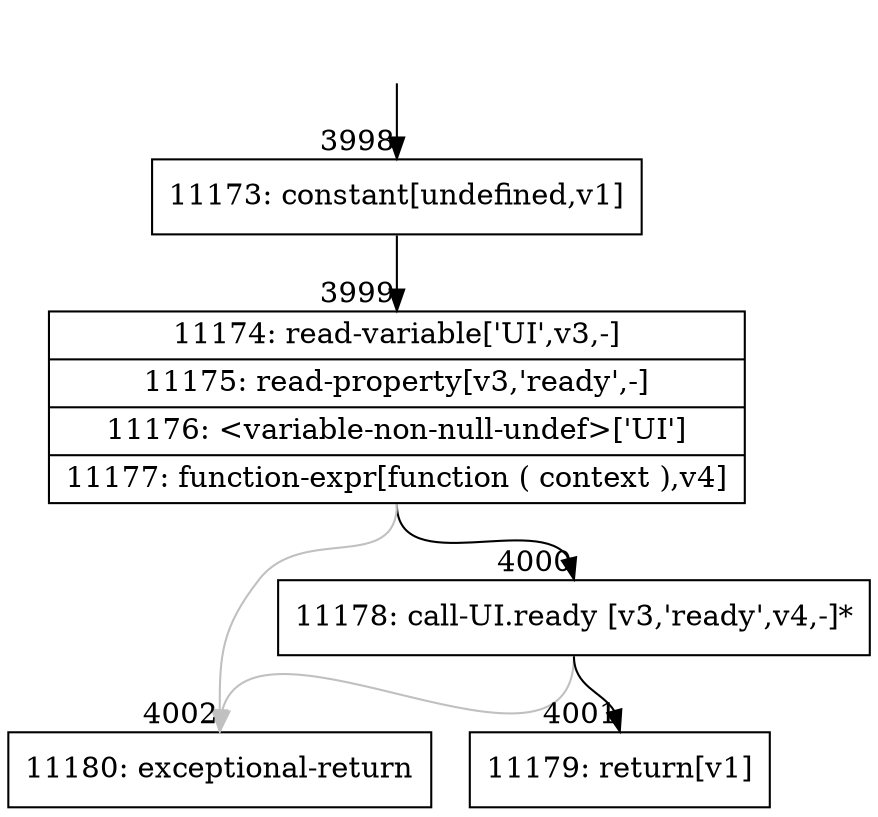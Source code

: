 digraph {
rankdir="TD"
BB_entry297[shape=none,label=""];
BB_entry297 -> BB3998 [tailport=s, headport=n, headlabel="    3998"]
BB3998 [shape=record label="{11173: constant[undefined,v1]}" ] 
BB3998 -> BB3999 [tailport=s, headport=n, headlabel="      3999"]
BB3999 [shape=record label="{11174: read-variable['UI',v3,-]|11175: read-property[v3,'ready',-]|11176: \<variable-non-null-undef\>['UI']|11177: function-expr[function ( context ),v4]}" ] 
BB3999 -> BB4000 [tailport=s, headport=n, headlabel="      4000"]
BB3999 -> BB4002 [tailport=s, headport=n, color=gray, headlabel="      4002"]
BB4000 [shape=record label="{11178: call-UI.ready [v3,'ready',v4,-]*}" ] 
BB4000 -> BB4001 [tailport=s, headport=n, headlabel="      4001"]
BB4000 -> BB4002 [tailport=s, headport=n, color=gray]
BB4001 [shape=record label="{11179: return[v1]}" ] 
BB4002 [shape=record label="{11180: exceptional-return}" ] 
//#$~ 3064
}
